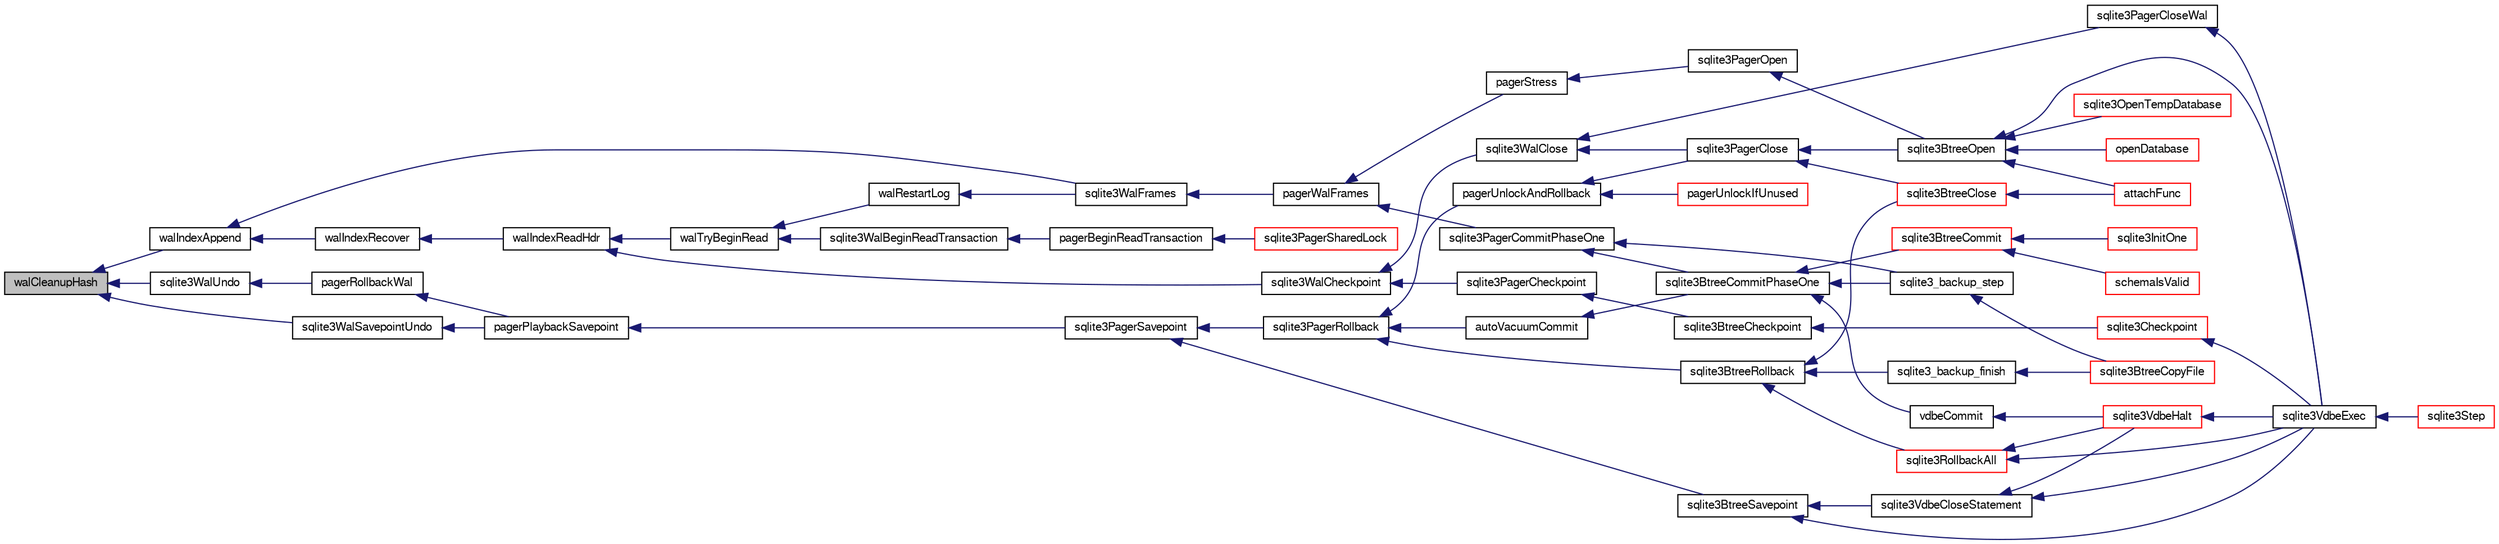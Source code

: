 digraph "walCleanupHash"
{
  edge [fontname="FreeSans",fontsize="10",labelfontname="FreeSans",labelfontsize="10"];
  node [fontname="FreeSans",fontsize="10",shape=record];
  rankdir="LR";
  Node893040 [label="walCleanupHash",height=0.2,width=0.4,color="black", fillcolor="grey75", style="filled", fontcolor="black"];
  Node893040 -> Node893041 [dir="back",color="midnightblue",fontsize="10",style="solid",fontname="FreeSans"];
  Node893041 [label="walIndexAppend",height=0.2,width=0.4,color="black", fillcolor="white", style="filled",URL="$sqlite3_8c.html#a610585027d507a9b1c4a3d83bf01f517"];
  Node893041 -> Node893042 [dir="back",color="midnightblue",fontsize="10",style="solid",fontname="FreeSans"];
  Node893042 [label="walIndexRecover",height=0.2,width=0.4,color="black", fillcolor="white", style="filled",URL="$sqlite3_8c.html#ab4ee99f3710323acbeb6c495dd18d205"];
  Node893042 -> Node893043 [dir="back",color="midnightblue",fontsize="10",style="solid",fontname="FreeSans"];
  Node893043 [label="walIndexReadHdr",height=0.2,width=0.4,color="black", fillcolor="white", style="filled",URL="$sqlite3_8c.html#a66529e9c71a2bef92c4eb34bdd3a72a2"];
  Node893043 -> Node893044 [dir="back",color="midnightblue",fontsize="10",style="solid",fontname="FreeSans"];
  Node893044 [label="walTryBeginRead",height=0.2,width=0.4,color="black", fillcolor="white", style="filled",URL="$sqlite3_8c.html#a7145b08b2ade973da4b1f5882e2fa21f"];
  Node893044 -> Node893045 [dir="back",color="midnightblue",fontsize="10",style="solid",fontname="FreeSans"];
  Node893045 [label="sqlite3WalBeginReadTransaction",height=0.2,width=0.4,color="black", fillcolor="white", style="filled",URL="$sqlite3_8c.html#a4a23329d9a3206642b307e6d22635f95"];
  Node893045 -> Node893046 [dir="back",color="midnightblue",fontsize="10",style="solid",fontname="FreeSans"];
  Node893046 [label="pagerBeginReadTransaction",height=0.2,width=0.4,color="black", fillcolor="white", style="filled",URL="$sqlite3_8c.html#a4a484b6c404f96050418d965e3cc17a1"];
  Node893046 -> Node893047 [dir="back",color="midnightblue",fontsize="10",style="solid",fontname="FreeSans"];
  Node893047 [label="sqlite3PagerSharedLock",height=0.2,width=0.4,color="red", fillcolor="white", style="filled",URL="$sqlite3_8c.html#a58c197b629fb6eaacf96c7add57c70df"];
  Node893044 -> Node893313 [dir="back",color="midnightblue",fontsize="10",style="solid",fontname="FreeSans"];
  Node893313 [label="walRestartLog",height=0.2,width=0.4,color="black", fillcolor="white", style="filled",URL="$sqlite3_8c.html#a12a2a8718a33ce32fc99f83239a4d491"];
  Node893313 -> Node893314 [dir="back",color="midnightblue",fontsize="10",style="solid",fontname="FreeSans"];
  Node893314 [label="sqlite3WalFrames",height=0.2,width=0.4,color="black", fillcolor="white", style="filled",URL="$sqlite3_8c.html#af9606aac275558d3b96c83b2bff2d717"];
  Node893314 -> Node893315 [dir="back",color="midnightblue",fontsize="10",style="solid",fontname="FreeSans"];
  Node893315 [label="pagerWalFrames",height=0.2,width=0.4,color="black", fillcolor="white", style="filled",URL="$sqlite3_8c.html#a1675dba6bfeb50d8aa8a0509103fd004"];
  Node893315 -> Node893316 [dir="back",color="midnightblue",fontsize="10",style="solid",fontname="FreeSans"];
  Node893316 [label="pagerStress",height=0.2,width=0.4,color="black", fillcolor="white", style="filled",URL="$sqlite3_8c.html#abb21a3a371038e9e3e69af0f21a1b386"];
  Node893316 -> Node893317 [dir="back",color="midnightblue",fontsize="10",style="solid",fontname="FreeSans"];
  Node893317 [label="sqlite3PagerOpen",height=0.2,width=0.4,color="black", fillcolor="white", style="filled",URL="$sqlite3_8c.html#a5b4a74e8a1754922c482b7af19b30611"];
  Node893317 -> Node893318 [dir="back",color="midnightblue",fontsize="10",style="solid",fontname="FreeSans"];
  Node893318 [label="sqlite3BtreeOpen",height=0.2,width=0.4,color="black", fillcolor="white", style="filled",URL="$sqlite3_8c.html#a13dcb44dc34af6ce9d38de9c5aa975f9"];
  Node893318 -> Node893049 [dir="back",color="midnightblue",fontsize="10",style="solid",fontname="FreeSans"];
  Node893049 [label="sqlite3VdbeExec",height=0.2,width=0.4,color="black", fillcolor="white", style="filled",URL="$sqlite3_8c.html#a8ce40a614bdc56719c4d642b1e4dfb21"];
  Node893049 -> Node893050 [dir="back",color="midnightblue",fontsize="10",style="solid",fontname="FreeSans"];
  Node893050 [label="sqlite3Step",height=0.2,width=0.4,color="red", fillcolor="white", style="filled",URL="$sqlite3_8c.html#a3f2872e873e2758a4beedad1d5113554"];
  Node893318 -> Node893077 [dir="back",color="midnightblue",fontsize="10",style="solid",fontname="FreeSans"];
  Node893077 [label="attachFunc",height=0.2,width=0.4,color="red", fillcolor="white", style="filled",URL="$sqlite3_8c.html#a69cb751a7da501b9a0aa37e0d7c3eaf7"];
  Node893318 -> Node893319 [dir="back",color="midnightblue",fontsize="10",style="solid",fontname="FreeSans"];
  Node893319 [label="sqlite3OpenTempDatabase",height=0.2,width=0.4,color="red", fillcolor="white", style="filled",URL="$sqlite3_8c.html#aaf3088380b731428b72d3b5777f93755"];
  Node893318 -> Node893284 [dir="back",color="midnightblue",fontsize="10",style="solid",fontname="FreeSans"];
  Node893284 [label="openDatabase",height=0.2,width=0.4,color="red", fillcolor="white", style="filled",URL="$sqlite3_8c.html#a6a9c3bc3a64234e863413f41db473758"];
  Node893315 -> Node893324 [dir="back",color="midnightblue",fontsize="10",style="solid",fontname="FreeSans"];
  Node893324 [label="sqlite3PagerCommitPhaseOne",height=0.2,width=0.4,color="black", fillcolor="white", style="filled",URL="$sqlite3_8c.html#a2baf986bff9120486e9acc5951494ea7"];
  Node893324 -> Node893325 [dir="back",color="midnightblue",fontsize="10",style="solid",fontname="FreeSans"];
  Node893325 [label="sqlite3BtreeCommitPhaseOne",height=0.2,width=0.4,color="black", fillcolor="white", style="filled",URL="$sqlite3_8c.html#ae266cba101e64ad99a166f237532e262"];
  Node893325 -> Node893326 [dir="back",color="midnightblue",fontsize="10",style="solid",fontname="FreeSans"];
  Node893326 [label="sqlite3BtreeCommit",height=0.2,width=0.4,color="red", fillcolor="white", style="filled",URL="$sqlite3_8c.html#a8e56ab314556935f9f73080147d26419"];
  Node893326 -> Node893075 [dir="back",color="midnightblue",fontsize="10",style="solid",fontname="FreeSans"];
  Node893075 [label="sqlite3InitOne",height=0.2,width=0.4,color="red", fillcolor="white", style="filled",URL="$sqlite3_8c.html#ac4318b25df65269906b0379251fe9b85"];
  Node893326 -> Node893260 [dir="back",color="midnightblue",fontsize="10",style="solid",fontname="FreeSans"];
  Node893260 [label="schemaIsValid",height=0.2,width=0.4,color="red", fillcolor="white", style="filled",URL="$sqlite3_8c.html#a7c466fe28e7ca6f46b8bf72c46d9738d"];
  Node893325 -> Node893262 [dir="back",color="midnightblue",fontsize="10",style="solid",fontname="FreeSans"];
  Node893262 [label="sqlite3_backup_step",height=0.2,width=0.4,color="black", fillcolor="white", style="filled",URL="$sqlite3_8h.html#a1699b75e98d082eebc465a9e64c35269"];
  Node893262 -> Node893263 [dir="back",color="midnightblue",fontsize="10",style="solid",fontname="FreeSans"];
  Node893263 [label="sqlite3BtreeCopyFile",height=0.2,width=0.4,color="red", fillcolor="white", style="filled",URL="$sqlite3_8c.html#a4d9e19a79f0d5c1dfcef0bd137ae83f9"];
  Node893325 -> Node893327 [dir="back",color="midnightblue",fontsize="10",style="solid",fontname="FreeSans"];
  Node893327 [label="vdbeCommit",height=0.2,width=0.4,color="black", fillcolor="white", style="filled",URL="$sqlite3_8c.html#a5d7f1e0625451b987728f600cfe1b92d"];
  Node893327 -> Node893268 [dir="back",color="midnightblue",fontsize="10",style="solid",fontname="FreeSans"];
  Node893268 [label="sqlite3VdbeHalt",height=0.2,width=0.4,color="red", fillcolor="white", style="filled",URL="$sqlite3_8c.html#a8d1d99703d999190fbc35ecc981cb709"];
  Node893268 -> Node893049 [dir="back",color="midnightblue",fontsize="10",style="solid",fontname="FreeSans"];
  Node893324 -> Node893262 [dir="back",color="midnightblue",fontsize="10",style="solid",fontname="FreeSans"];
  Node893043 -> Node893328 [dir="back",color="midnightblue",fontsize="10",style="solid",fontname="FreeSans"];
  Node893328 [label="sqlite3WalCheckpoint",height=0.2,width=0.4,color="black", fillcolor="white", style="filled",URL="$sqlite3_8c.html#a58bec6523fa854142169cdff1fbb8e5f"];
  Node893328 -> Node893329 [dir="back",color="midnightblue",fontsize="10",style="solid",fontname="FreeSans"];
  Node893329 [label="sqlite3PagerCheckpoint",height=0.2,width=0.4,color="black", fillcolor="white", style="filled",URL="$sqlite3_8c.html#a51b879bda409240901c1443161246045"];
  Node893329 -> Node893330 [dir="back",color="midnightblue",fontsize="10",style="solid",fontname="FreeSans"];
  Node893330 [label="sqlite3BtreeCheckpoint",height=0.2,width=0.4,color="black", fillcolor="white", style="filled",URL="$sqlite3_8c.html#a7aa6f5fb12dca5d734397768e90ae119"];
  Node893330 -> Node893331 [dir="back",color="midnightblue",fontsize="10",style="solid",fontname="FreeSans"];
  Node893331 [label="sqlite3Checkpoint",height=0.2,width=0.4,color="red", fillcolor="white", style="filled",URL="$sqlite3_8c.html#a0f0ad6a031e74ddb47bdc701d23bf3e1"];
  Node893331 -> Node893049 [dir="back",color="midnightblue",fontsize="10",style="solid",fontname="FreeSans"];
  Node893328 -> Node893336 [dir="back",color="midnightblue",fontsize="10",style="solid",fontname="FreeSans"];
  Node893336 [label="sqlite3WalClose",height=0.2,width=0.4,color="black", fillcolor="white", style="filled",URL="$sqlite3_8c.html#abfd7d36ec6ea41ecb2717dd4c6b0571e"];
  Node893336 -> Node893337 [dir="back",color="midnightblue",fontsize="10",style="solid",fontname="FreeSans"];
  Node893337 [label="sqlite3PagerClose",height=0.2,width=0.4,color="black", fillcolor="white", style="filled",URL="$sqlite3_8c.html#af94b1f96b60689fd09422cce2c85f53f"];
  Node893337 -> Node893318 [dir="back",color="midnightblue",fontsize="10",style="solid",fontname="FreeSans"];
  Node893337 -> Node893338 [dir="back",color="midnightblue",fontsize="10",style="solid",fontname="FreeSans"];
  Node893338 [label="sqlite3BtreeClose",height=0.2,width=0.4,color="red", fillcolor="white", style="filled",URL="$sqlite3_8c.html#a729b65009b66a99200496b09c124df01"];
  Node893338 -> Node893077 [dir="back",color="midnightblue",fontsize="10",style="solid",fontname="FreeSans"];
  Node893336 -> Node893343 [dir="back",color="midnightblue",fontsize="10",style="solid",fontname="FreeSans"];
  Node893343 [label="sqlite3PagerCloseWal",height=0.2,width=0.4,color="black", fillcolor="white", style="filled",URL="$sqlite3_8c.html#ac62d7d3d29214a7cad25fdd88e7c7a74"];
  Node893343 -> Node893049 [dir="back",color="midnightblue",fontsize="10",style="solid",fontname="FreeSans"];
  Node893041 -> Node893314 [dir="back",color="midnightblue",fontsize="10",style="solid",fontname="FreeSans"];
  Node893040 -> Node893344 [dir="back",color="midnightblue",fontsize="10",style="solid",fontname="FreeSans"];
  Node893344 [label="sqlite3WalUndo",height=0.2,width=0.4,color="black", fillcolor="white", style="filled",URL="$sqlite3_8c.html#a9a106da99e04f3c34f90e9ca15678953"];
  Node893344 -> Node893345 [dir="back",color="midnightblue",fontsize="10",style="solid",fontname="FreeSans"];
  Node893345 [label="pagerRollbackWal",height=0.2,width=0.4,color="black", fillcolor="white", style="filled",URL="$sqlite3_8c.html#a80911cae8e3a137646b54d4e3e52147b"];
  Node893345 -> Node893346 [dir="back",color="midnightblue",fontsize="10",style="solid",fontname="FreeSans"];
  Node893346 [label="pagerPlaybackSavepoint",height=0.2,width=0.4,color="black", fillcolor="white", style="filled",URL="$sqlite3_8c.html#aedf76c3b6661c4244cc3e2c5464fd12e"];
  Node893346 -> Node893347 [dir="back",color="midnightblue",fontsize="10",style="solid",fontname="FreeSans"];
  Node893347 [label="sqlite3PagerSavepoint",height=0.2,width=0.4,color="black", fillcolor="white", style="filled",URL="$sqlite3_8c.html#a8b5f1920b6a8b564a47e243868f2c8d4"];
  Node893347 -> Node893348 [dir="back",color="midnightblue",fontsize="10",style="solid",fontname="FreeSans"];
  Node893348 [label="sqlite3PagerRollback",height=0.2,width=0.4,color="black", fillcolor="white", style="filled",URL="$sqlite3_8c.html#afdd2ecbb97b7a716892ff6bd10c7dfd0"];
  Node893348 -> Node893349 [dir="back",color="midnightblue",fontsize="10",style="solid",fontname="FreeSans"];
  Node893349 [label="pagerUnlockAndRollback",height=0.2,width=0.4,color="black", fillcolor="white", style="filled",URL="$sqlite3_8c.html#a02d96b7bf62c3b13ba905d168914518c"];
  Node893349 -> Node893337 [dir="back",color="midnightblue",fontsize="10",style="solid",fontname="FreeSans"];
  Node893349 -> Node893350 [dir="back",color="midnightblue",fontsize="10",style="solid",fontname="FreeSans"];
  Node893350 [label="pagerUnlockIfUnused",height=0.2,width=0.4,color="red", fillcolor="white", style="filled",URL="$sqlite3_8c.html#abf547f4276efb6f10262f7fde1e4d065"];
  Node893348 -> Node893387 [dir="back",color="midnightblue",fontsize="10",style="solid",fontname="FreeSans"];
  Node893387 [label="autoVacuumCommit",height=0.2,width=0.4,color="black", fillcolor="white", style="filled",URL="$sqlite3_8c.html#a809d22c6311135ae3048adf41febaef0"];
  Node893387 -> Node893325 [dir="back",color="midnightblue",fontsize="10",style="solid",fontname="FreeSans"];
  Node893348 -> Node893390 [dir="back",color="midnightblue",fontsize="10",style="solid",fontname="FreeSans"];
  Node893390 [label="sqlite3BtreeRollback",height=0.2,width=0.4,color="black", fillcolor="white", style="filled",URL="$sqlite3_8c.html#a317473acdafdd688385c8954f09de186"];
  Node893390 -> Node893338 [dir="back",color="midnightblue",fontsize="10",style="solid",fontname="FreeSans"];
  Node893390 -> Node893279 [dir="back",color="midnightblue",fontsize="10",style="solid",fontname="FreeSans"];
  Node893279 [label="sqlite3_backup_finish",height=0.2,width=0.4,color="black", fillcolor="white", style="filled",URL="$sqlite3_8h.html#a176857dd58d99be53b6d7305533e0048"];
  Node893279 -> Node893263 [dir="back",color="midnightblue",fontsize="10",style="solid",fontname="FreeSans"];
  Node893390 -> Node893267 [dir="back",color="midnightblue",fontsize="10",style="solid",fontname="FreeSans"];
  Node893267 [label="sqlite3RollbackAll",height=0.2,width=0.4,color="red", fillcolor="white", style="filled",URL="$sqlite3_8c.html#ad902dd388d73208539f557962e3fe6bb"];
  Node893267 -> Node893268 [dir="back",color="midnightblue",fontsize="10",style="solid",fontname="FreeSans"];
  Node893267 -> Node893049 [dir="back",color="midnightblue",fontsize="10",style="solid",fontname="FreeSans"];
  Node893347 -> Node893434 [dir="back",color="midnightblue",fontsize="10",style="solid",fontname="FreeSans"];
  Node893434 [label="sqlite3BtreeSavepoint",height=0.2,width=0.4,color="black", fillcolor="white", style="filled",URL="$sqlite3_8c.html#a4580edf7e5192abf64317a3931972115"];
  Node893434 -> Node893435 [dir="back",color="midnightblue",fontsize="10",style="solid",fontname="FreeSans"];
  Node893435 [label="sqlite3VdbeCloseStatement",height=0.2,width=0.4,color="black", fillcolor="white", style="filled",URL="$sqlite3_8c.html#a4c26892e24ee00a0b5ba3bdeaf2d36fa"];
  Node893435 -> Node893268 [dir="back",color="midnightblue",fontsize="10",style="solid",fontname="FreeSans"];
  Node893435 -> Node893049 [dir="back",color="midnightblue",fontsize="10",style="solid",fontname="FreeSans"];
  Node893434 -> Node893049 [dir="back",color="midnightblue",fontsize="10",style="solid",fontname="FreeSans"];
  Node893040 -> Node893446 [dir="back",color="midnightblue",fontsize="10",style="solid",fontname="FreeSans"];
  Node893446 [label="sqlite3WalSavepointUndo",height=0.2,width=0.4,color="black", fillcolor="white", style="filled",URL="$sqlite3_8c.html#acadd357868ee08e816276be2170e0904"];
  Node893446 -> Node893346 [dir="back",color="midnightblue",fontsize="10",style="solid",fontname="FreeSans"];
}
